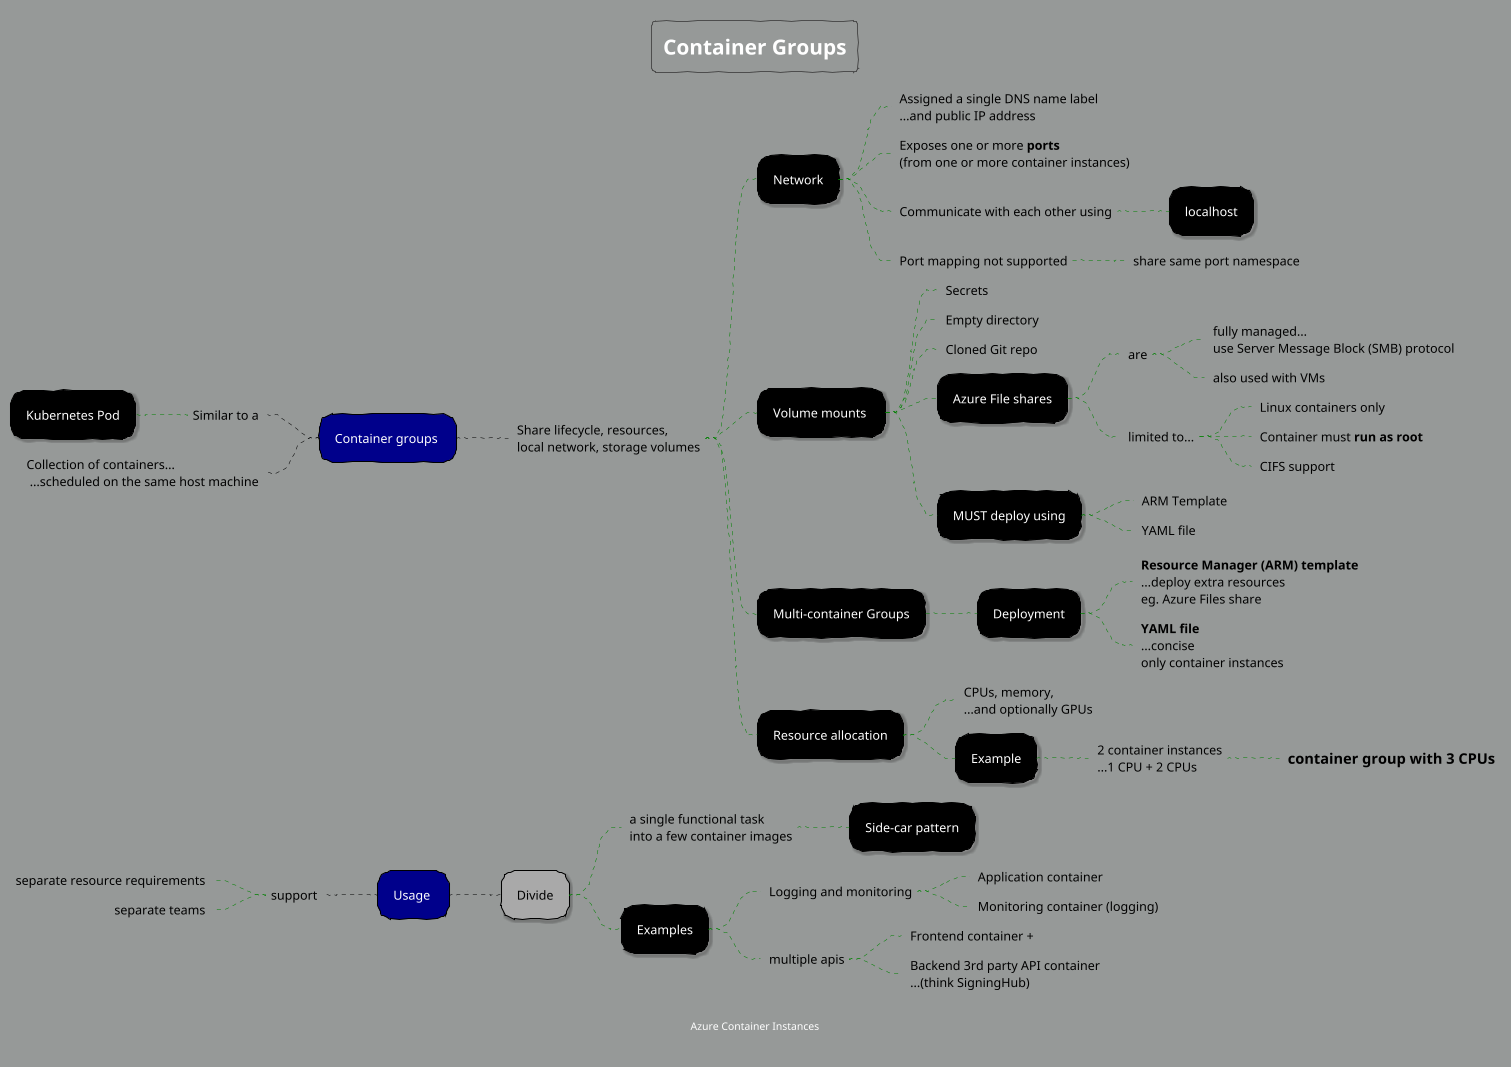 @startmindmap "Container Groups"

' https://plantuml.com/theme
!theme sketchy
skinparam backgroundColor #969998

title Container Groups
footer Azure Container Instances

<style>
    mindMapDiagram {
        .root {
            BackgroundColor darkblue
            LineColor black
            FontColor white
        }

        node {
            FontColor white
            LineColor black
            BackgroundColor black
            Shadowing 2.0
            RoundCorner 25
        }
        :depth(0) {
            FontColor black
            LineColor white
            BackgroundColor white
            Shadowing 0.0
        }
        :depth(1) {
            FontColor black
            BackgroundColor darkgrey
            Shadowing 2.0
        }

        arrow {
            LineStyle 4
            LineThickness 0.5
            LineColor green
        }

        boxless {
            FontColor black
            Margin 10
            Padding 10
            MaximumWidth 400
        }
    }
</style>

+ Container groups <<root>>

--_ Similar to a
--- Kubernetes Pod
--_ Collection of containers...\n ...scheduled on the same host machine

++_ Share lifecycle, resources,\nlocal network, storage volumes
+++ Network
++++_ Assigned a single DNS name label\n...and public IP address
++++_ Exposes one or more **ports**\n(from one or more container instances)
++++_ Communicate with each other using
+++++ localhost
++++_ Port mapping not supported
+++++_ share same port namespace


+++ Volume mounts 
++++_ Secrets
++++_ Empty directory
++++_ Cloned Git repo
++++ Azure File shares
+++++_ are
++++++_  fully managed...\nuse Server Message Block (SMB) protocol
++++++_ also used with VMs
+++++_ limited to...
++++++_ Linux containers only
++++++_ Container must **run as root**
++++++_ CIFS support
++++ MUST deploy using
+++++_ ARM Template
+++++_ YAML file



+++ Multi-container Groups
++++ Deployment
+++++_ **Resource Manager (ARM) template**\n...deploy extra resources\neg. Azure Files share
+++++_ **YAML file**\n...concise\nonly container instances

+++ Resource allocation
++++_ CPUs, memory,\n...and optionally GPUs
++++ Example
+++++_ 2 container instances\n...1 CPU + 2 CPUs
++++++_ == container group with 3 CPUs


+ Usage <<root>>
--_ support
---_ separate resource requirements
---_ separate teams
++ Divide
+++_ a single functional task\ninto a few container images
++++ Side-car pattern
+++ Examples
++++_ Logging and monitoring
+++++_ Application container
+++++_ Monitoring container (logging)
++++_ multiple apis
+++++_ Frontend container +
+++++_ Backend 3rd party API container\n...(think SigningHub) 

@endmindmap
